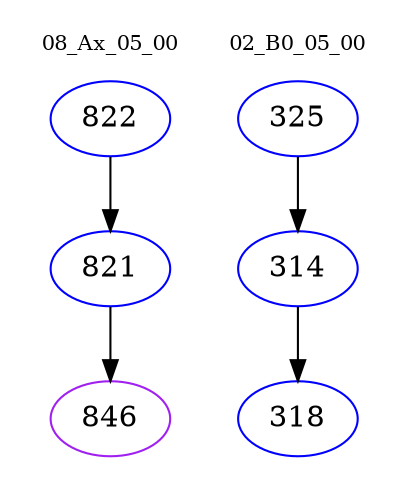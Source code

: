 digraph{
subgraph cluster_0 {
color = white
label = "08_Ax_05_00";
fontsize=10;
T0_822 [label="822", color="blue"]
T0_822 -> T0_821 [color="black"]
T0_821 [label="821", color="blue"]
T0_821 -> T0_846 [color="black"]
T0_846 [label="846", color="purple"]
}
subgraph cluster_1 {
color = white
label = "02_B0_05_00";
fontsize=10;
T1_325 [label="325", color="blue"]
T1_325 -> T1_314 [color="black"]
T1_314 [label="314", color="blue"]
T1_314 -> T1_318 [color="black"]
T1_318 [label="318", color="blue"]
}
}
